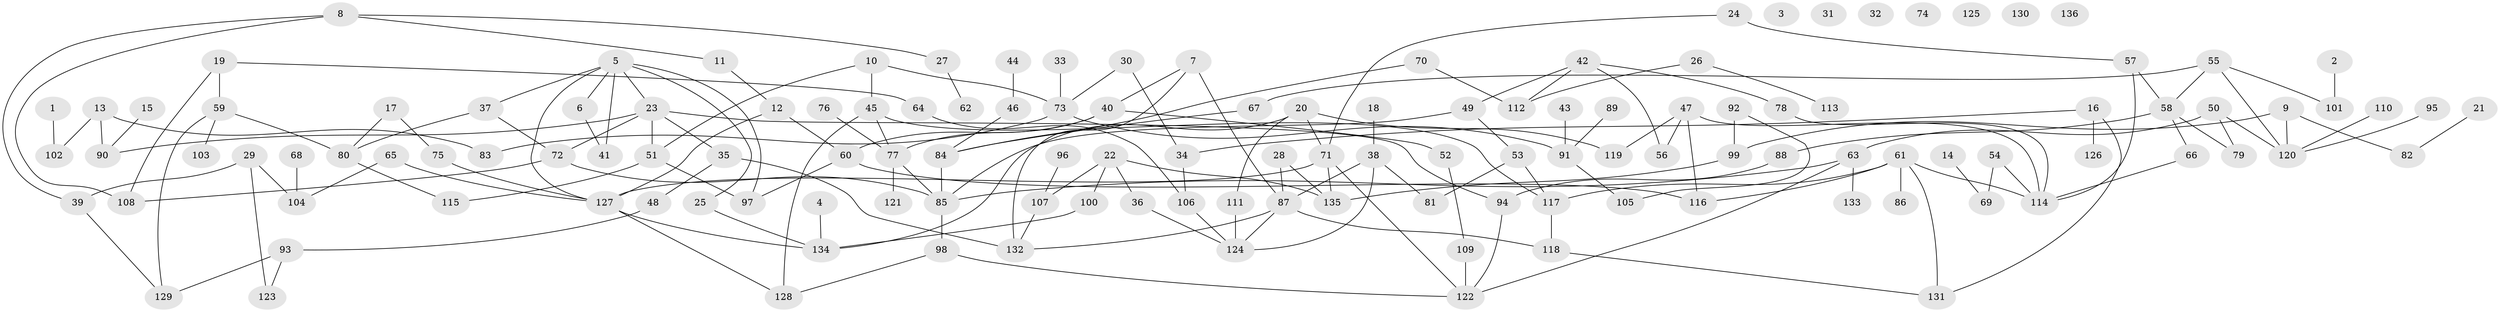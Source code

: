 // Generated by graph-tools (version 1.1) at 2025/49/03/09/25 03:49:14]
// undirected, 136 vertices, 180 edges
graph export_dot {
graph [start="1"]
  node [color=gray90,style=filled];
  1;
  2;
  3;
  4;
  5;
  6;
  7;
  8;
  9;
  10;
  11;
  12;
  13;
  14;
  15;
  16;
  17;
  18;
  19;
  20;
  21;
  22;
  23;
  24;
  25;
  26;
  27;
  28;
  29;
  30;
  31;
  32;
  33;
  34;
  35;
  36;
  37;
  38;
  39;
  40;
  41;
  42;
  43;
  44;
  45;
  46;
  47;
  48;
  49;
  50;
  51;
  52;
  53;
  54;
  55;
  56;
  57;
  58;
  59;
  60;
  61;
  62;
  63;
  64;
  65;
  66;
  67;
  68;
  69;
  70;
  71;
  72;
  73;
  74;
  75;
  76;
  77;
  78;
  79;
  80;
  81;
  82;
  83;
  84;
  85;
  86;
  87;
  88;
  89;
  90;
  91;
  92;
  93;
  94;
  95;
  96;
  97;
  98;
  99;
  100;
  101;
  102;
  103;
  104;
  105;
  106;
  107;
  108;
  109;
  110;
  111;
  112;
  113;
  114;
  115;
  116;
  117;
  118;
  119;
  120;
  121;
  122;
  123;
  124;
  125;
  126;
  127;
  128;
  129;
  130;
  131;
  132;
  133;
  134;
  135;
  136;
  1 -- 102;
  2 -- 101;
  4 -- 134;
  5 -- 6;
  5 -- 23;
  5 -- 25;
  5 -- 37;
  5 -- 41;
  5 -- 97;
  5 -- 127;
  6 -- 41;
  7 -- 40;
  7 -- 87;
  7 -- 132;
  8 -- 11;
  8 -- 27;
  8 -- 39;
  8 -- 108;
  9 -- 82;
  9 -- 99;
  9 -- 120;
  10 -- 45;
  10 -- 51;
  10 -- 73;
  11 -- 12;
  12 -- 60;
  12 -- 127;
  13 -- 83;
  13 -- 90;
  13 -- 102;
  14 -- 69;
  15 -- 90;
  16 -- 34;
  16 -- 126;
  16 -- 131;
  17 -- 75;
  17 -- 80;
  18 -- 38;
  19 -- 59;
  19 -- 64;
  19 -- 108;
  20 -- 71;
  20 -- 111;
  20 -- 119;
  20 -- 134;
  21 -- 82;
  22 -- 36;
  22 -- 100;
  22 -- 107;
  22 -- 135;
  23 -- 35;
  23 -- 51;
  23 -- 72;
  23 -- 90;
  23 -- 94;
  24 -- 57;
  24 -- 71;
  25 -- 134;
  26 -- 112;
  26 -- 113;
  27 -- 62;
  28 -- 87;
  28 -- 135;
  29 -- 39;
  29 -- 104;
  29 -- 123;
  30 -- 34;
  30 -- 73;
  33 -- 73;
  34 -- 106;
  35 -- 48;
  35 -- 132;
  36 -- 124;
  37 -- 72;
  37 -- 80;
  38 -- 81;
  38 -- 87;
  38 -- 124;
  39 -- 129;
  40 -- 52;
  40 -- 60;
  40 -- 77;
  42 -- 49;
  42 -- 56;
  42 -- 78;
  42 -- 112;
  43 -- 91;
  44 -- 46;
  45 -- 77;
  45 -- 117;
  45 -- 128;
  46 -- 84;
  47 -- 56;
  47 -- 114;
  47 -- 116;
  47 -- 119;
  48 -- 93;
  49 -- 53;
  49 -- 85;
  50 -- 63;
  50 -- 79;
  50 -- 120;
  51 -- 97;
  51 -- 115;
  52 -- 109;
  53 -- 81;
  53 -- 117;
  54 -- 69;
  54 -- 114;
  55 -- 58;
  55 -- 67;
  55 -- 101;
  55 -- 120;
  57 -- 58;
  57 -- 114;
  58 -- 66;
  58 -- 79;
  58 -- 88;
  59 -- 80;
  59 -- 103;
  59 -- 129;
  60 -- 97;
  60 -- 116;
  61 -- 86;
  61 -- 114;
  61 -- 116;
  61 -- 117;
  61 -- 131;
  63 -- 85;
  63 -- 122;
  63 -- 133;
  64 -- 106;
  65 -- 104;
  65 -- 127;
  66 -- 114;
  67 -- 84;
  68 -- 104;
  70 -- 84;
  70 -- 112;
  71 -- 122;
  71 -- 127;
  71 -- 135;
  72 -- 85;
  72 -- 108;
  73 -- 83;
  73 -- 91;
  75 -- 127;
  76 -- 77;
  77 -- 85;
  77 -- 121;
  78 -- 114;
  80 -- 115;
  84 -- 85;
  85 -- 98;
  87 -- 118;
  87 -- 124;
  87 -- 132;
  88 -- 94;
  89 -- 91;
  91 -- 105;
  92 -- 99;
  92 -- 105;
  93 -- 123;
  93 -- 129;
  94 -- 122;
  95 -- 120;
  96 -- 107;
  98 -- 122;
  98 -- 128;
  99 -- 135;
  100 -- 134;
  106 -- 124;
  107 -- 132;
  109 -- 122;
  110 -- 120;
  111 -- 124;
  117 -- 118;
  118 -- 131;
  127 -- 128;
  127 -- 134;
}
